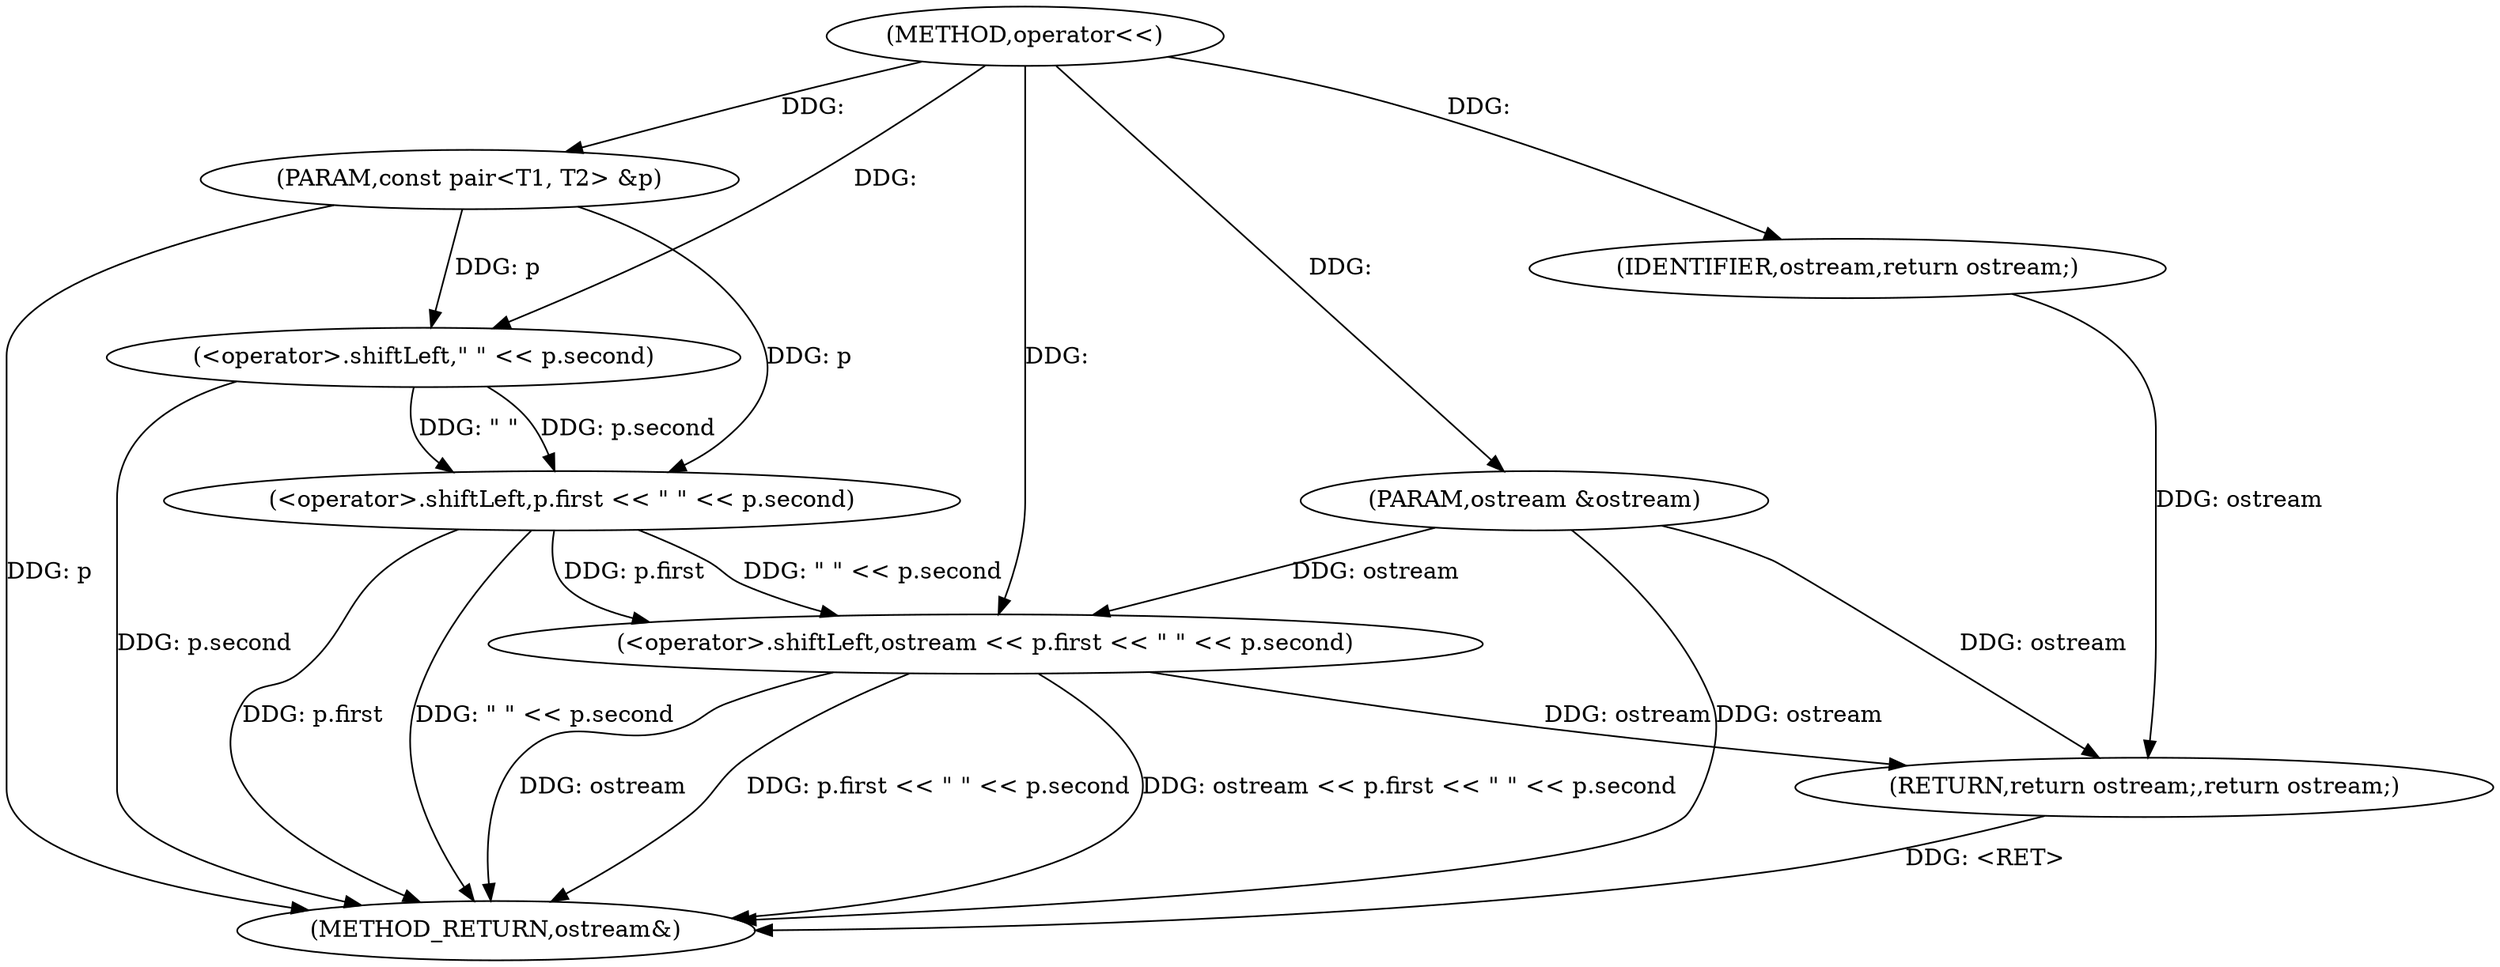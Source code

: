 digraph "operator<<" {  
"1000249" [label = "(METHOD,operator<<)" ]
"1000266" [label = "(METHOD_RETURN,ostream&)" ]
"1000250" [label = "(PARAM,ostream &ostream)" ]
"1000251" [label = "(PARAM,const pair<T1, T2> &p)" ]
"1000253" [label = "(<operator>.shiftLeft,ostream << p.first << \" \" << p.second)" ]
"1000264" [label = "(RETURN,return ostream;,return ostream;)" ]
"1000265" [label = "(IDENTIFIER,ostream,return ostream;)" ]
"1000255" [label = "(<operator>.shiftLeft,p.first << \" \" << p.second)" ]
"1000259" [label = "(<operator>.shiftLeft,\" \" << p.second)" ]
  "1000250" -> "1000266"  [ label = "DDG: ostream"] 
  "1000251" -> "1000266"  [ label = "DDG: p"] 
  "1000253" -> "1000266"  [ label = "DDG: ostream"] 
  "1000255" -> "1000266"  [ label = "DDG: p.first"] 
  "1000259" -> "1000266"  [ label = "DDG: p.second"] 
  "1000255" -> "1000266"  [ label = "DDG: \" \" << p.second"] 
  "1000253" -> "1000266"  [ label = "DDG: p.first << \" \" << p.second"] 
  "1000253" -> "1000266"  [ label = "DDG: ostream << p.first << \" \" << p.second"] 
  "1000264" -> "1000266"  [ label = "DDG: <RET>"] 
  "1000249" -> "1000250"  [ label = "DDG: "] 
  "1000249" -> "1000251"  [ label = "DDG: "] 
  "1000265" -> "1000264"  [ label = "DDG: ostream"] 
  "1000253" -> "1000264"  [ label = "DDG: ostream"] 
  "1000250" -> "1000264"  [ label = "DDG: ostream"] 
  "1000250" -> "1000253"  [ label = "DDG: ostream"] 
  "1000249" -> "1000253"  [ label = "DDG: "] 
  "1000255" -> "1000253"  [ label = "DDG: p.first"] 
  "1000255" -> "1000253"  [ label = "DDG: \" \" << p.second"] 
  "1000249" -> "1000265"  [ label = "DDG: "] 
  "1000251" -> "1000255"  [ label = "DDG: p"] 
  "1000259" -> "1000255"  [ label = "DDG: p.second"] 
  "1000259" -> "1000255"  [ label = "DDG: \" \""] 
  "1000249" -> "1000259"  [ label = "DDG: "] 
  "1000251" -> "1000259"  [ label = "DDG: p"] 
}
